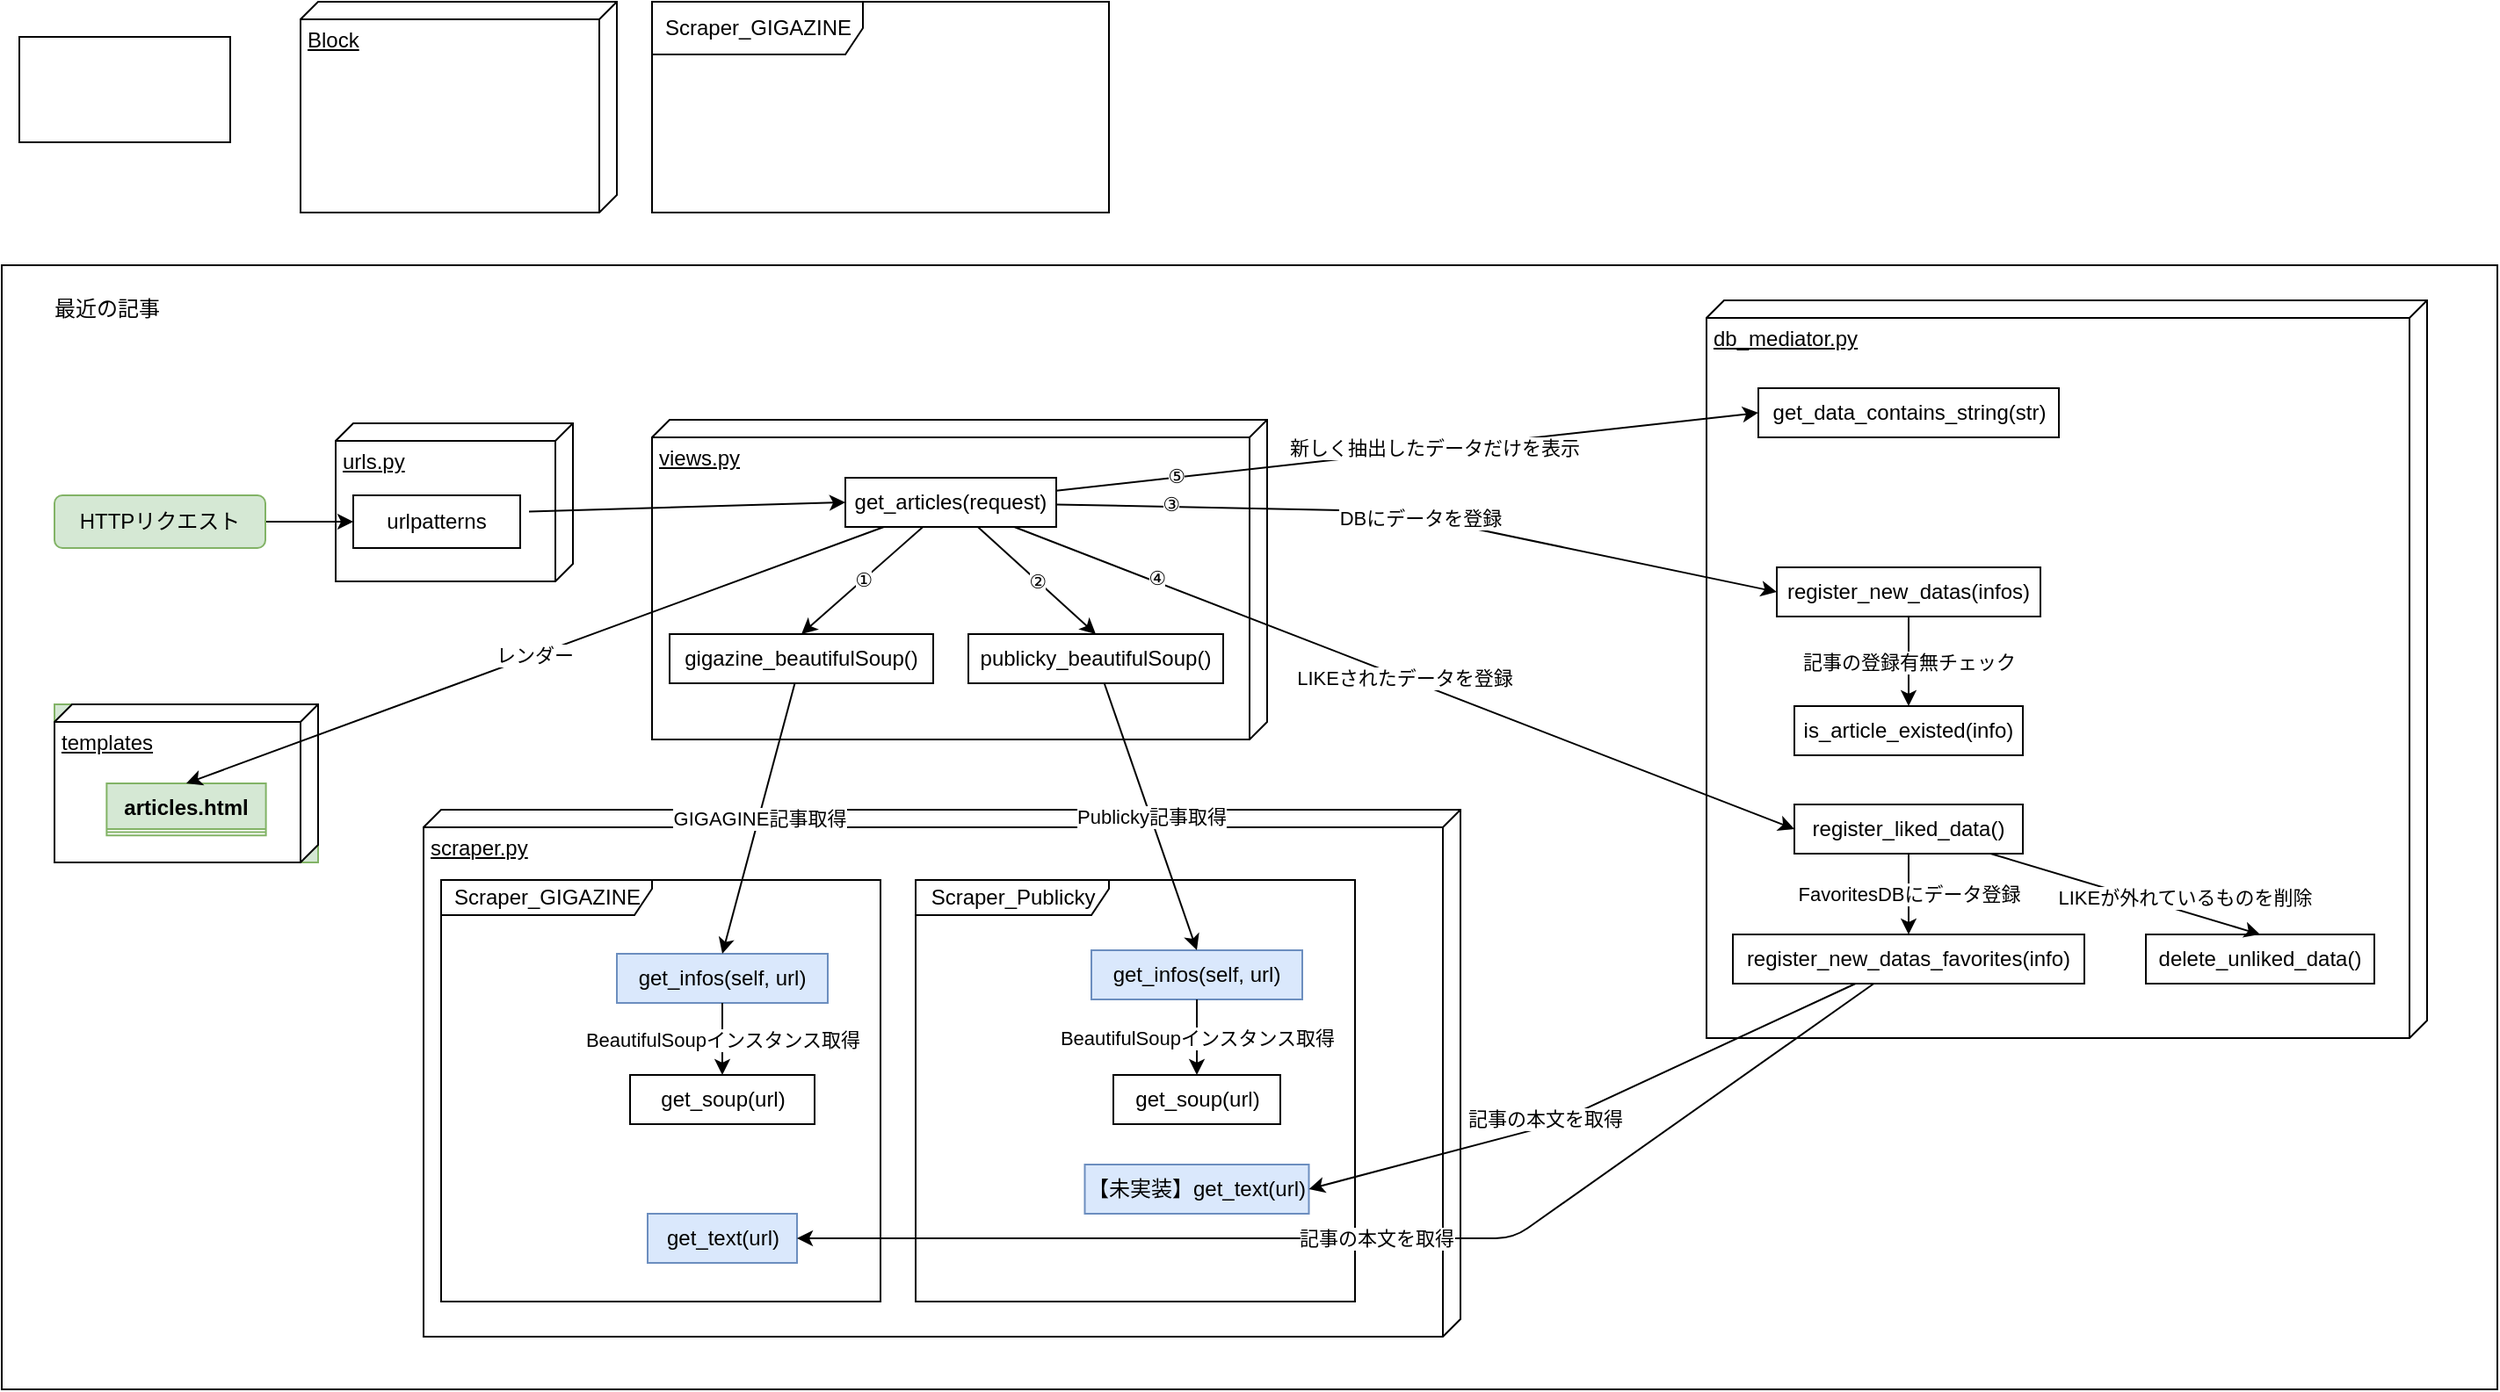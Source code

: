 <mxfile>
    <diagram id="tUIt_ZbKqyRp6fjeSxRo" name="最近の記事">
        <mxGraphModel dx="2094" dy="1884" grid="1" gridSize="10" guides="1" tooltips="1" connect="1" arrows="1" fold="1" page="1" pageScale="1" pageWidth="827" pageHeight="1169" math="0" shadow="0">
            <root>
                <mxCell id="0"/>
                <mxCell id="1" parent="0"/>
                <mxCell id="43" value="" style="rounded=0;whiteSpace=wrap;html=1;" parent="1" vertex="1">
                    <mxGeometry x="-460" y="-250" width="1420" height="640" as="geometry"/>
                </mxCell>
                <mxCell id="87" value="scraper.py" style="verticalAlign=top;align=left;spacingTop=8;spacingLeft=2;spacingRight=12;shape=cube;size=10;direction=south;fontStyle=4;html=1;" parent="1" vertex="1">
                    <mxGeometry x="-220" y="60" width="590" height="300" as="geometry"/>
                </mxCell>
                <mxCell id="76" value="" style="group" parent="1" vertex="1" connectable="0">
                    <mxGeometry x="-270" y="-160" width="135" height="90" as="geometry"/>
                </mxCell>
                <mxCell id="150" value="" style="group" parent="76" vertex="1" connectable="0">
                    <mxGeometry width="135" height="90" as="geometry"/>
                </mxCell>
                <mxCell id="73" value="urls.py" style="verticalAlign=top;align=left;spacingTop=8;spacingLeft=2;spacingRight=12;shape=cube;size=10;direction=south;fontStyle=4;html=1;" parent="150" vertex="1">
                    <mxGeometry width="135" height="90" as="geometry"/>
                </mxCell>
                <mxCell id="74" value="urlpatterns" style="rounded=0;whiteSpace=wrap;html=1;" parent="150" vertex="1">
                    <mxGeometry x="10" y="41" width="95" height="30" as="geometry"/>
                </mxCell>
                <mxCell id="34" style="edgeStyle=none;html=1;entryX=0;entryY=0.5;entryDx=0;entryDy=0;" parent="1" source="3" target="74" edge="1">
                    <mxGeometry relative="1" as="geometry">
                        <mxPoint x="-250" y="-110.0" as="targetPoint"/>
                    </mxGeometry>
                </mxCell>
                <mxCell id="3" value="HTTPリクエスト" style="rounded=1;whiteSpace=wrap;html=1;fillColor=#d5e8d4;strokeColor=#82b366;" parent="1" vertex="1">
                    <mxGeometry x="-430" y="-119" width="120" height="30" as="geometry"/>
                </mxCell>
                <mxCell id="38" value="最近の記事" style="text;html=1;strokeColor=none;fillColor=none;align=center;verticalAlign=middle;whiteSpace=wrap;rounded=0;" parent="1" vertex="1">
                    <mxGeometry x="-440" y="-240" width="80" height="30" as="geometry"/>
                </mxCell>
                <mxCell id="78" value="" style="rounded=0;whiteSpace=wrap;html=1;" parent="1" vertex="1">
                    <mxGeometry x="-450" y="-380" width="120" height="60" as="geometry"/>
                </mxCell>
                <mxCell id="86" value="Block" style="verticalAlign=top;align=left;spacingTop=8;spacingLeft=2;spacingRight=12;shape=cube;size=10;direction=south;fontStyle=4;html=1;" parent="1" vertex="1">
                    <mxGeometry x="-290" y="-400" width="180" height="120" as="geometry"/>
                </mxCell>
                <mxCell id="102" value="Scraper_GIGAZINE" style="shape=umlFrame;tabPosition=left;html=1;boundedLbl=1;labelInHeader=1;width=120;height=30;" parent="1" vertex="1">
                    <mxGeometry x="-90" y="-400" width="260" height="120" as="geometry"/>
                </mxCell>
                <mxCell id="151" value="" style="group" parent="1" vertex="1" connectable="0">
                    <mxGeometry x="-90" y="-162" width="350" height="182" as="geometry"/>
                </mxCell>
                <mxCell id="79" value="views.py" style="verticalAlign=top;align=left;spacingTop=8;spacingLeft=2;spacingRight=12;shape=cube;size=10;direction=south;fontStyle=4;html=1;" parent="151" vertex="1">
                    <mxGeometry width="350" height="182" as="geometry"/>
                </mxCell>
                <mxCell id="80" value="get_articles(request)" style="rounded=0;whiteSpace=wrap;html=1;container=0;" parent="151" vertex="1">
                    <mxGeometry x="110" y="33" width="120" height="28" as="geometry"/>
                </mxCell>
                <mxCell id="81" value="gigazine_beautifulSoup()" style="rounded=0;whiteSpace=wrap;html=1;" parent="151" vertex="1">
                    <mxGeometry x="10" y="122" width="150" height="28" as="geometry"/>
                </mxCell>
                <mxCell id="82" value="publicky_beautifulSoup()" style="rounded=0;whiteSpace=wrap;html=1;" parent="151" vertex="1">
                    <mxGeometry x="180" y="122" width="145" height="28" as="geometry"/>
                </mxCell>
                <mxCell id="84" value="①" style="edgeStyle=none;html=1;entryX=0.5;entryY=0;entryDx=0;entryDy=0;" parent="151" source="80" target="81" edge="1">
                    <mxGeometry relative="1" as="geometry"/>
                </mxCell>
                <mxCell id="85" value="②" style="edgeStyle=none;html=1;entryX=0.5;entryY=0;entryDx=0;entryDy=0;" parent="151" source="80" target="82" edge="1">
                    <mxGeometry relative="1" as="geometry"/>
                </mxCell>
                <mxCell id="152" value="" style="group" parent="1" vertex="1" connectable="0">
                    <mxGeometry x="510" y="-230" width="410" height="420" as="geometry"/>
                </mxCell>
                <mxCell id="107" value="db_mediator.py" style="verticalAlign=top;align=left;spacingTop=8;spacingLeft=2;spacingRight=12;shape=cube;size=10;direction=south;fontStyle=4;html=1;" parent="152" vertex="1">
                    <mxGeometry width="410" height="420" as="geometry"/>
                </mxCell>
                <mxCell id="108" value="register_new_datas(infos)" style="rounded=0;whiteSpace=wrap;html=1;container=0;" parent="152" vertex="1">
                    <mxGeometry x="40" y="152" width="150" height="28" as="geometry"/>
                </mxCell>
                <mxCell id="109" value="is_article_existed(info)" style="rounded=0;whiteSpace=wrap;html=1;container=0;" parent="152" vertex="1">
                    <mxGeometry x="50" y="231" width="130" height="28" as="geometry"/>
                </mxCell>
                <mxCell id="112" value="register_liked_data()" style="rounded=0;whiteSpace=wrap;html=1;container=0;" parent="152" vertex="1">
                    <mxGeometry x="50" y="287" width="130" height="28" as="geometry"/>
                </mxCell>
                <mxCell id="114" value="register_new_datas_favorites(info)" style="rounded=0;whiteSpace=wrap;html=1;container=0;" parent="152" vertex="1">
                    <mxGeometry x="15" y="361" width="200" height="28" as="geometry"/>
                </mxCell>
                <mxCell id="118" value="delete_unliked_data()" style="rounded=0;whiteSpace=wrap;html=1;container=0;" parent="152" vertex="1">
                    <mxGeometry x="250" y="361" width="130" height="28" as="geometry"/>
                </mxCell>
                <mxCell id="126" value="get_data_contains_string(str)" style="rounded=0;whiteSpace=wrap;html=1;container=0;" parent="152" vertex="1">
                    <mxGeometry x="29.5" y="50" width="171" height="28" as="geometry"/>
                </mxCell>
                <mxCell id="110" value="記事の登録有無チェック" style="edgeStyle=none;html=1;entryX=0.5;entryY=0;entryDx=0;entryDy=0;" parent="152" source="108" target="109" edge="1">
                    <mxGeometry relative="1" as="geometry"/>
                </mxCell>
                <mxCell id="115" value="FavoritesDBにデータ登録" style="edgeStyle=none;html=1;entryX=0.5;entryY=0;entryDx=0;entryDy=0;" parent="152" source="112" target="114" edge="1">
                    <mxGeometry relative="1" as="geometry"/>
                </mxCell>
                <mxCell id="119" value="LIKEが外れているものを削除" style="edgeStyle=none;html=1;entryX=0.5;entryY=0;entryDx=0;entryDy=0;" parent="152" source="112" target="118" edge="1">
                    <mxGeometry x="0.408" y="8" relative="1" as="geometry">
                        <mxPoint as="offset"/>
                    </mxGeometry>
                </mxCell>
                <mxCell id="153" value="" style="group" parent="1" vertex="1" connectable="0">
                    <mxGeometry x="-210" y="100" width="250" height="240" as="geometry"/>
                </mxCell>
                <mxCell id="104" value="Scraper_GIGAZINE" style="shape=umlFrame;tabPosition=left;html=1;boundedLbl=1;labelInHeader=1;width=120;height=20;" parent="153" vertex="1">
                    <mxGeometry width="250" height="240" as="geometry"/>
                </mxCell>
                <mxCell id="88" value="get_infos(self, url)" style="rounded=0;whiteSpace=wrap;html=1;container=0;fillColor=#dae8fc;strokeColor=#6c8ebf;" parent="153" vertex="1">
                    <mxGeometry x="100" y="42" width="120" height="28" as="geometry"/>
                </mxCell>
                <mxCell id="89" value="get_soup(url)" style="rounded=0;whiteSpace=wrap;html=1;" parent="153" vertex="1">
                    <mxGeometry x="107.5" y="111" width="105" height="28" as="geometry"/>
                </mxCell>
                <mxCell id="116" value="get_text(url)" style="rounded=0;whiteSpace=wrap;html=1;fillColor=#dae8fc;strokeColor=#6c8ebf;" parent="153" vertex="1">
                    <mxGeometry x="117.5" y="190" width="85" height="28" as="geometry"/>
                </mxCell>
                <mxCell id="92" value="BeautifulSoupインスタンス取得" style="edgeStyle=none;html=1;entryX=0.5;entryY=0;entryDx=0;entryDy=0;" parent="153" source="88" target="89" edge="1">
                    <mxGeometry relative="1" as="geometry"/>
                </mxCell>
                <mxCell id="154" value="" style="group" parent="1" vertex="1" connectable="0">
                    <mxGeometry x="60" y="100" width="250" height="240" as="geometry"/>
                </mxCell>
                <mxCell id="105" value="Scraper_Publicky" style="shape=umlFrame;tabPosition=left;html=1;boundedLbl=1;labelInHeader=1;width=110;height=20;" parent="154" vertex="1">
                    <mxGeometry width="250" height="240" as="geometry"/>
                </mxCell>
                <mxCell id="99" value="get_infos(self, url)" style="rounded=0;whiteSpace=wrap;html=1;container=0;fillColor=#dae8fc;strokeColor=#6c8ebf;" parent="154" vertex="1">
                    <mxGeometry x="100" y="40" width="120" height="28" as="geometry"/>
                </mxCell>
                <mxCell id="100" value="get_soup(url)" style="rounded=0;whiteSpace=wrap;html=1;" parent="154" vertex="1">
                    <mxGeometry x="112.5" y="111" width="95" height="28" as="geometry"/>
                </mxCell>
                <mxCell id="120" value="【未実装】get_text(url)" style="rounded=0;whiteSpace=wrap;html=1;fillColor=#dae8fc;strokeColor=#6c8ebf;" parent="154" vertex="1">
                    <mxGeometry x="96.25" y="162" width="127.5" height="28" as="geometry"/>
                </mxCell>
                <mxCell id="101" value="BeautifulSoupインスタンス取得" style="edgeStyle=none;html=1;entryX=0.5;entryY=0;entryDx=0;entryDy=0;" parent="154" source="99" target="100" edge="1">
                    <mxGeometry relative="1" as="geometry"/>
                </mxCell>
                <mxCell id="155" value="" style="group;fillColor=#d5e8d4;strokeColor=#82b366;" parent="1" vertex="1" connectable="0">
                    <mxGeometry x="-430" width="150" height="90" as="geometry"/>
                </mxCell>
                <mxCell id="132" value="templates" style="verticalAlign=top;align=left;spacingTop=8;spacingLeft=2;spacingRight=12;shape=cube;size=10;direction=south;fontStyle=4;html=1;" parent="155" vertex="1">
                    <mxGeometry width="150" height="90" as="geometry"/>
                </mxCell>
                <mxCell id="137" value="articles.html" style="swimlane;fontStyle=1;align=center;verticalAlign=top;childLayout=stackLayout;horizontal=1;startSize=26;horizontalStack=0;resizeParent=1;resizeParentMax=0;resizeLast=0;collapsible=1;marginBottom=0;fillColor=#d5e8d4;strokeColor=#82b366;" parent="155" vertex="1">
                    <mxGeometry x="29.688" y="45" width="90.619" height="29.6" as="geometry"/>
                </mxCell>
                <mxCell id="138" value="" style="line;strokeWidth=1;fillColor=none;align=left;verticalAlign=middle;spacingTop=-1;spacingLeft=3;spacingRight=3;rotatable=0;labelPosition=right;points=[];portConstraint=eastwest;strokeColor=inherit;" parent="137" vertex="1">
                    <mxGeometry y="26" width="90.619" height="3.6" as="geometry"/>
                </mxCell>
                <mxCell id="62" style="edgeStyle=none;html=1;entryX=0;entryY=0.5;entryDx=0;entryDy=0;" parent="1" target="80" edge="1">
                    <mxGeometry relative="1" as="geometry">
                        <mxPoint x="-160" y="-109.727" as="sourcePoint"/>
                        <mxPoint x="-40" y="-109" as="targetPoint"/>
                    </mxGeometry>
                </mxCell>
                <mxCell id="111" value="DBにデータを登録" style="edgeStyle=none;html=1;entryX=0;entryY=0.5;entryDx=0;entryDy=0;" parent="1" source="80" target="108" edge="1">
                    <mxGeometry relative="1" as="geometry">
                        <Array as="points">
                            <mxPoint x="330" y="-110"/>
                        </Array>
                    </mxGeometry>
                </mxCell>
                <mxCell id="123" value="③" style="edgeLabel;html=1;align=center;verticalAlign=middle;resizable=0;points=[];" parent="111" vertex="1" connectable="0">
                    <mxGeometry x="-0.686" y="2" relative="1" as="geometry">
                        <mxPoint as="offset"/>
                    </mxGeometry>
                </mxCell>
                <mxCell id="113" value="LIKEされたデータを登録" style="edgeStyle=none;html=1;entryX=0;entryY=0.5;entryDx=0;entryDy=0;" parent="1" source="80" target="112" edge="1">
                    <mxGeometry relative="1" as="geometry"/>
                </mxCell>
                <mxCell id="125" value="④" style="edgeLabel;html=1;align=center;verticalAlign=middle;resizable=0;points=[];" parent="113" vertex="1" connectable="0">
                    <mxGeometry x="-0.641" y="2" relative="1" as="geometry">
                        <mxPoint as="offset"/>
                    </mxGeometry>
                </mxCell>
                <mxCell id="128" style="edgeStyle=none;html=1;entryX=0;entryY=0.5;entryDx=0;entryDy=0;" parent="1" source="80" target="126" edge="1">
                    <mxGeometry relative="1" as="geometry"/>
                </mxCell>
                <mxCell id="129" value="新しく抽出したデータだけを表示" style="edgeLabel;html=1;align=center;verticalAlign=middle;resizable=0;points=[];" parent="128" vertex="1" connectable="0">
                    <mxGeometry x="0.078" y="1" relative="1" as="geometry">
                        <mxPoint as="offset"/>
                    </mxGeometry>
                </mxCell>
                <mxCell id="130" value="⑤" style="edgeLabel;html=1;align=center;verticalAlign=middle;resizable=0;points=[];" parent="128" vertex="1" connectable="0">
                    <mxGeometry x="-0.658" y="1" relative="1" as="geometry">
                        <mxPoint as="offset"/>
                    </mxGeometry>
                </mxCell>
                <mxCell id="117" value="記事の本文を取得" style="edgeStyle=none;html=1;entryX=1;entryY=0.5;entryDx=0;entryDy=0;" parent="1" source="114" target="116" edge="1">
                    <mxGeometry relative="1" as="geometry">
                        <Array as="points">
                            <mxPoint x="400" y="304"/>
                        </Array>
                    </mxGeometry>
                </mxCell>
                <mxCell id="121" style="edgeStyle=none;html=1;entryX=1;entryY=0.5;entryDx=0;entryDy=0;" parent="1" source="114" target="120" edge="1">
                    <mxGeometry relative="1" as="geometry">
                        <Array as="points">
                            <mxPoint x="420" y="240"/>
                        </Array>
                    </mxGeometry>
                </mxCell>
                <mxCell id="122" value="記事の本文を取得" style="edgeLabel;html=1;align=center;verticalAlign=middle;resizable=0;points=[];" parent="121" vertex="1" connectable="0">
                    <mxGeometry x="0.164" y="-4" relative="1" as="geometry">
                        <mxPoint y="-1" as="offset"/>
                    </mxGeometry>
                </mxCell>
                <mxCell id="142" value="レンダー" style="edgeStyle=none;html=1;entryX=0.5;entryY=0;entryDx=0;entryDy=0;" parent="1" source="80" target="137" edge="1">
                    <mxGeometry relative="1" as="geometry"/>
                </mxCell>
                <mxCell id="93" value="GIGAGINE記事取得" style="edgeStyle=none;html=1;entryX=0.5;entryY=0;entryDx=0;entryDy=0;" parent="1" source="81" target="88" edge="1">
                    <mxGeometry relative="1" as="geometry"/>
                </mxCell>
                <mxCell id="106" value="Publicky記事取得" style="edgeStyle=none;html=1;entryX=0.5;entryY=0;entryDx=0;entryDy=0;" parent="1" source="82" target="99" edge="1">
                    <mxGeometry relative="1" as="geometry"/>
                </mxCell>
            </root>
        </mxGraphModel>
    </diagram>
    <diagram id="0vZjOkTHmPnZuSBICdFZ" name="これまでの記事">
        <mxGraphModel dx="2232" dy="653" grid="1" gridSize="10" guides="1" tooltips="1" connect="1" arrows="1" fold="1" page="1" pageScale="1" pageWidth="827" pageHeight="1169" math="0" shadow="0">
            <root>
                <mxCell id="0"/>
                <mxCell id="1" parent="0"/>
                <mxCell id="eXnbVjymY-j1kp9JYNkt-1" value="" style="rounded=0;whiteSpace=wrap;html=1;" parent="1" vertex="1">
                    <mxGeometry x="-460" y="430" width="860" height="270" as="geometry"/>
                </mxCell>
                <mxCell id="eXnbVjymY-j1kp9JYNkt-2" value="これまでの記事" style="text;html=1;strokeColor=none;fillColor=none;align=center;verticalAlign=middle;whiteSpace=wrap;rounded=0;" parent="1" vertex="1">
                    <mxGeometry x="-440" y="450" width="100" height="30" as="geometry"/>
                </mxCell>
                <mxCell id="eXnbVjymY-j1kp9JYNkt-3" value="" style="group" parent="1" vertex="1" connectable="0">
                    <mxGeometry x="-280" y="480" width="135" height="90" as="geometry"/>
                </mxCell>
                <mxCell id="eXnbVjymY-j1kp9JYNkt-4" value="" style="group" parent="eXnbVjymY-j1kp9JYNkt-3" vertex="1" connectable="0">
                    <mxGeometry width="135" height="90" as="geometry"/>
                </mxCell>
                <mxCell id="eXnbVjymY-j1kp9JYNkt-5" value="urls.py" style="verticalAlign=top;align=left;spacingTop=8;spacingLeft=2;spacingRight=12;shape=cube;size=10;direction=south;fontStyle=4;html=1;" parent="eXnbVjymY-j1kp9JYNkt-4" vertex="1">
                    <mxGeometry width="135" height="90" as="geometry"/>
                </mxCell>
                <mxCell id="eXnbVjymY-j1kp9JYNkt-6" value="urlpatterns" style="rounded=0;whiteSpace=wrap;html=1;" parent="eXnbVjymY-j1kp9JYNkt-4" vertex="1">
                    <mxGeometry x="10" y="41" width="95" height="30" as="geometry"/>
                </mxCell>
                <mxCell id="eXnbVjymY-j1kp9JYNkt-7" style="edgeStyle=none;html=1;entryX=0;entryY=0.5;entryDx=0;entryDy=0;" parent="1" source="eXnbVjymY-j1kp9JYNkt-8" target="eXnbVjymY-j1kp9JYNkt-6" edge="1">
                    <mxGeometry relative="1" as="geometry"/>
                </mxCell>
                <mxCell id="eXnbVjymY-j1kp9JYNkt-8" value="HTTPリクエスト" style="rounded=1;whiteSpace=wrap;html=1;fillColor=#d5e8d4;strokeColor=#82b366;" parent="1" vertex="1">
                    <mxGeometry x="-440" y="521" width="120" height="30" as="geometry"/>
                </mxCell>
                <mxCell id="eXnbVjymY-j1kp9JYNkt-9" value="" style="group" parent="1" vertex="1" connectable="0">
                    <mxGeometry x="-90" y="470" width="350" height="182" as="geometry"/>
                </mxCell>
                <mxCell id="eXnbVjymY-j1kp9JYNkt-10" value="views.py" style="verticalAlign=top;align=left;spacingTop=8;spacingLeft=2;spacingRight=12;shape=cube;size=10;direction=south;fontStyle=4;html=1;" parent="eXnbVjymY-j1kp9JYNkt-9" vertex="1">
                    <mxGeometry width="200" height="100" as="geometry"/>
                </mxCell>
                <mxCell id="eXnbVjymY-j1kp9JYNkt-11" value="get_articles_all(request)" style="rounded=0;whiteSpace=wrap;html=1;container=0;" parent="eXnbVjymY-j1kp9JYNkt-9" vertex="1">
                    <mxGeometry x="30" y="50" width="140" height="28" as="geometry"/>
                </mxCell>
                <mxCell id="eXnbVjymY-j1kp9JYNkt-12" style="edgeStyle=none;html=1;entryX=0;entryY=0.5;entryDx=0;entryDy=0;" parent="1" source="eXnbVjymY-j1kp9JYNkt-6" target="eXnbVjymY-j1kp9JYNkt-11" edge="1">
                    <mxGeometry relative="1" as="geometry"/>
                </mxCell>
                <mxCell id="eXnbVjymY-j1kp9JYNkt-13" value="db_mediator.py" style="verticalAlign=top;align=left;spacingTop=8;spacingLeft=2;spacingRight=12;shape=cube;size=10;direction=south;fontStyle=4;html=1;" parent="1" vertex="1">
                    <mxGeometry x="180" y="470" width="190" height="100" as="geometry"/>
                </mxCell>
                <mxCell id="eXnbVjymY-j1kp9JYNkt-14" value="get_all_datas(request)" style="rounded=0;whiteSpace=wrap;html=1;container=0;" parent="1" vertex="1">
                    <mxGeometry x="209.5" y="520" width="130.5" height="28" as="geometry"/>
                </mxCell>
                <mxCell id="eXnbVjymY-j1kp9JYNkt-15" value="DBの全データ取得" style="edgeStyle=none;html=1;entryX=0;entryY=0.5;entryDx=0;entryDy=0;" parent="1" source="eXnbVjymY-j1kp9JYNkt-11" target="eXnbVjymY-j1kp9JYNkt-14" edge="1">
                    <mxGeometry relative="1" as="geometry"/>
                </mxCell>
                <mxCell id="eXnbVjymY-j1kp9JYNkt-16" value="templates" style="verticalAlign=top;align=left;spacingTop=8;spacingLeft=2;spacingRight=12;shape=cube;size=10;direction=south;fontStyle=4;html=1;" parent="1" vertex="1">
                    <mxGeometry x="-443" y="590" width="150" height="90" as="geometry"/>
                </mxCell>
                <mxCell id="eXnbVjymY-j1kp9JYNkt-17" value="articles_all" style="rounded=0;whiteSpace=wrap;html=1;fillColor=#d5e8d4;strokeColor=#82b366;" parent="1" vertex="1">
                    <mxGeometry x="-415" y="630" width="85" height="30" as="geometry"/>
                </mxCell>
                <mxCell id="eXnbVjymY-j1kp9JYNkt-18" style="edgeStyle=none;html=1;entryX=1;entryY=0.5;entryDx=0;entryDy=0;" parent="1" source="eXnbVjymY-j1kp9JYNkt-11" target="eXnbVjymY-j1kp9JYNkt-17" edge="1">
                    <mxGeometry relative="1" as="geometry"/>
                </mxCell>
                <mxCell id="eXnbVjymY-j1kp9JYNkt-19" value="レンダー" style="edgeLabel;html=1;align=center;verticalAlign=middle;resizable=0;points=[];" parent="eXnbVjymY-j1kp9JYNkt-18" vertex="1" connectable="0">
                    <mxGeometry x="0.116" y="1" relative="1" as="geometry">
                        <mxPoint as="offset"/>
                    </mxGeometry>
                </mxCell>
            </root>
        </mxGraphModel>
    </diagram>
    <diagram id="sKObe6VaqfZqq1f0qUSF" name="形態素分析_サンプル">
        <mxGraphModel dx="2834" dy="933" grid="1" gridSize="10" guides="1" tooltips="1" connect="1" arrows="1" fold="1" page="1" pageScale="1" pageWidth="827" pageHeight="1169" math="0" shadow="0">
            <root>
                <mxCell id="0"/>
                <mxCell id="1" parent="0"/>
                <mxCell id="fFjC7C9LHeo-P1vpnvYw-4" value="形態素解析_サンプル" style="rounded=0;whiteSpace=wrap;html=1;align=left;verticalAlign=top;" parent="1" vertex="1">
                    <mxGeometry x="-450" y="520" width="1600" height="570" as="geometry"/>
                </mxCell>
                <mxCell id="fFjC7C9LHeo-P1vpnvYw-5" value="HTTPリクエスト" style="rounded=1;whiteSpace=wrap;html=1;fillColor=#d5e8d4;strokeColor=#82b366;" parent="1" vertex="1">
                    <mxGeometry x="-440" y="610" width="120" height="30" as="geometry"/>
                </mxCell>
                <mxCell id="fFjC7C9LHeo-P1vpnvYw-8" value="" style="group" parent="1" vertex="1" connectable="0">
                    <mxGeometry x="-240" y="560" width="160" height="100" as="geometry"/>
                </mxCell>
                <mxCell id="fFjC7C9LHeo-P1vpnvYw-6" value="views.py" style="verticalAlign=top;align=left;spacingTop=8;spacingLeft=2;spacingRight=12;shape=cube;size=10;direction=south;fontStyle=4;html=1;" parent="fFjC7C9LHeo-P1vpnvYw-8" vertex="1">
                    <mxGeometry width="160" height="100" as="geometry"/>
                </mxCell>
                <mxCell id="fFjC7C9LHeo-P1vpnvYw-7" value="analyze(request)" style="rounded=0;whiteSpace=wrap;html=1;" parent="fFjC7C9LHeo-P1vpnvYw-8" vertex="1">
                    <mxGeometry x="10" y="50" width="120" height="30" as="geometry"/>
                </mxCell>
                <mxCell id="fFjC7C9LHeo-P1vpnvYw-9" style="edgeStyle=none;html=1;entryX=0;entryY=0.5;entryDx=0;entryDy=0;" parent="1" source="fFjC7C9LHeo-P1vpnvYw-5" target="fFjC7C9LHeo-P1vpnvYw-7" edge="1">
                    <mxGeometry relative="1" as="geometry"/>
                </mxCell>
                <mxCell id="fFjC7C9LHeo-P1vpnvYw-11" value="similarity_calculator.py" style="verticalAlign=top;align=left;spacingTop=8;spacingLeft=2;spacingRight=12;shape=cube;size=10;direction=south;fontStyle=4;html=1;container=0;" parent="1" vertex="1">
                    <mxGeometry x="50" y="570" width="900" height="410" as="geometry"/>
                </mxCell>
                <mxCell id="fFjC7C9LHeo-P1vpnvYw-13" style="edgeStyle=none;html=1;entryX=0;entryY=0.5;entryDx=0;entryDy=0;" parent="1" source="fFjC7C9LHeo-P1vpnvYw-7" target="fFjC7C9LHeo-P1vpnvYw-12" edge="1">
                    <mxGeometry relative="1" as="geometry"/>
                </mxCell>
                <mxCell id="fFjC7C9LHeo-P1vpnvYw-15" value="形態素解析実行" style="edgeLabel;html=1;align=center;verticalAlign=middle;resizable=0;points=[];" parent="fFjC7C9LHeo-P1vpnvYw-13" vertex="1" connectable="0">
                    <mxGeometry x="0.259" y="-2" relative="1" as="geometry">
                        <mxPoint as="offset"/>
                    </mxGeometry>
                </mxCell>
                <mxCell id="fFjC7C9LHeo-P1vpnvYw-20" value="" style="group" parent="1" vertex="1" connectable="0">
                    <mxGeometry x="-190" y="710" width="160" height="100" as="geometry"/>
                </mxCell>
                <mxCell id="fFjC7C9LHeo-P1vpnvYw-17" value="csv_mediator.py" style="verticalAlign=top;align=left;spacingTop=8;spacingLeft=2;spacingRight=12;shape=cube;size=10;direction=south;fontStyle=4;html=1;" parent="fFjC7C9LHeo-P1vpnvYw-20" vertex="1">
                    <mxGeometry width="160" height="100" as="geometry"/>
                </mxCell>
                <mxCell id="fFjC7C9LHeo-P1vpnvYw-18" value="write(file_path, texts)" style="rounded=0;whiteSpace=wrap;html=1;" parent="fFjC7C9LHeo-P1vpnvYw-20" vertex="1">
                    <mxGeometry x="10" y="60" width="125" height="30" as="geometry"/>
                </mxCell>
                <mxCell id="fFjC7C9LHeo-P1vpnvYw-19" style="edgeStyle=none;html=1;entryX=0.5;entryY=0;entryDx=0;entryDy=0;" parent="1" source="fFjC7C9LHeo-P1vpnvYw-12" target="fFjC7C9LHeo-P1vpnvYw-18" edge="1">
                    <mxGeometry relative="1" as="geometry"/>
                </mxCell>
                <mxCell id="fFjC7C9LHeo-P1vpnvYw-21" value="①contents.csv(引数の文字列をただ格納)出力" style="edgeLabel;html=1;align=center;verticalAlign=middle;resizable=0;points=[];" parent="fFjC7C9LHeo-P1vpnvYw-19" vertex="1" connectable="0">
                    <mxGeometry x="-0.243" y="-2" relative="1" as="geometry">
                        <mxPoint as="offset"/>
                    </mxGeometry>
                </mxCell>
                <mxCell id="fFjC7C9LHeo-P1vpnvYw-45" value="csv（外部ライブラリ）" style="verticalAlign=top;align=left;spacingTop=8;spacingLeft=2;spacingRight=12;shape=cube;size=10;direction=south;fontStyle=4;html=1;" parent="1" vertex="1">
                    <mxGeometry x="140" y="350" width="210" height="120" as="geometry"/>
                </mxCell>
                <mxCell id="fFjC7C9LHeo-P1vpnvYw-51" value="writerow(word)" style="rounded=0;whiteSpace=wrap;html=1;" parent="1" vertex="1">
                    <mxGeometry x="160" y="395" width="100" height="30" as="geometry"/>
                </mxCell>
                <mxCell id="fFjC7C9LHeo-P1vpnvYw-52" style="edgeStyle=none;html=1;entryX=0.5;entryY=1;entryDx=0;entryDy=0;" parent="1" source="fFjC7C9LHeo-P1vpnvYw-12" target="fFjC7C9LHeo-P1vpnvYw-51" edge="1">
                    <mxGeometry relative="1" as="geometry"/>
                </mxCell>
                <mxCell id="fFjC7C9LHeo-P1vpnvYw-53" value="③words.csv(trainされた文字を格納)作成" style="edgeLabel;html=1;align=center;verticalAlign=middle;resizable=0;points=[];" parent="fFjC7C9LHeo-P1vpnvYw-52" vertex="1" connectable="0">
                    <mxGeometry x="0.168" y="3" relative="1" as="geometry">
                        <mxPoint x="3" y="-44" as="offset"/>
                    </mxGeometry>
                </mxCell>
                <mxCell id="fFjC7C9LHeo-P1vpnvYw-67" value="contents.csv" style="rounded=1;arcSize=10;whiteSpace=wrap;html=1;align=center;" parent="1" vertex="1">
                    <mxGeometry x="-167.5" y="905" width="100" height="40" as="geometry"/>
                </mxCell>
                <mxCell id="fFjC7C9LHeo-P1vpnvYw-68" style="edgeStyle=none;html=1;entryX=0.5;entryY=0;entryDx=0;entryDy=0;" parent="1" source="fFjC7C9LHeo-P1vpnvYw-18" target="fFjC7C9LHeo-P1vpnvYw-67" edge="1">
                    <mxGeometry relative="1" as="geometry"/>
                </mxCell>
                <mxCell id="fFjC7C9LHeo-P1vpnvYw-69" value="作成" style="edgeLabel;html=1;align=center;verticalAlign=middle;resizable=0;points=[];" parent="fFjC7C9LHeo-P1vpnvYw-68" vertex="1" connectable="0">
                    <mxGeometry x="0.225" y="1" relative="1" as="geometry">
                        <mxPoint as="offset"/>
                    </mxGeometry>
                </mxCell>
                <mxCell id="fFjC7C9LHeo-P1vpnvYw-70" style="edgeStyle=none;html=1;entryX=1;entryY=0.5;entryDx=0;entryDy=0;endArrow=none;endFill=0;" parent="1" source="fFjC7C9LHeo-P1vpnvYw-23" target="fFjC7C9LHeo-P1vpnvYw-67" edge="1">
                    <mxGeometry relative="1" as="geometry"/>
                </mxCell>
                <mxCell id="fFjC7C9LHeo-P1vpnvYw-75" value="words.csv" style="rounded=1;arcSize=10;whiteSpace=wrap;html=1;align=center;" parent="1" vertex="1">
                    <mxGeometry x="460" y="390" width="100" height="40" as="geometry"/>
                </mxCell>
                <mxCell id="fFjC7C9LHeo-P1vpnvYw-76" style="edgeStyle=none;html=1;endArrow=classic;endFill=1;entryX=0;entryY=0.5;entryDx=0;entryDy=0;" parent="1" source="fFjC7C9LHeo-P1vpnvYw-51" target="fFjC7C9LHeo-P1vpnvYw-75" edge="1">
                    <mxGeometry relative="1" as="geometry">
                        <mxPoint x="420" y="415" as="targetPoint"/>
                    </mxGeometry>
                </mxCell>
                <mxCell id="fFjC7C9LHeo-P1vpnvYw-77" value="作成" style="edgeLabel;html=1;align=center;verticalAlign=middle;resizable=0;points=[];" parent="fFjC7C9LHeo-P1vpnvYw-76" vertex="1" connectable="0">
                    <mxGeometry x="0.195" y="3" relative="1" as="geometry">
                        <mxPoint as="offset"/>
                    </mxGeometry>
                </mxCell>
                <mxCell id="fFjC7C9LHeo-P1vpnvYw-80" style="edgeStyle=none;html=1;entryX=0.5;entryY=1;entryDx=0;entryDy=0;startArrow=none;startFill=0;endArrow=none;endFill=0;" parent="1" source="fFjC7C9LHeo-P1vpnvYw-57" target="fFjC7C9LHeo-P1vpnvYw-75" edge="1">
                    <mxGeometry relative="1" as="geometry"/>
                </mxCell>
                <mxCell id="fFjC7C9LHeo-P1vpnvYw-58" value="④辞書型に変換" style="edgeStyle=none;html=1;entryX=0;entryY=0.5;entryDx=0;entryDy=0;" parent="1" source="fFjC7C9LHeo-P1vpnvYw-12" target="fFjC7C9LHeo-P1vpnvYw-57" edge="1">
                    <mxGeometry relative="1" as="geometry"/>
                </mxCell>
                <mxCell id="fFjC7C9LHeo-P1vpnvYw-12" value="analyze_test(texts)" style="rounded=0;whiteSpace=wrap;html=1;" parent="1" vertex="1">
                    <mxGeometry x="150" y="610" width="120" height="30" as="geometry"/>
                </mxCell>
                <mxCell id="fFjC7C9LHeo-P1vpnvYw-57" value="create_dictionary(words)" style="rounded=0;whiteSpace=wrap;html=1;" parent="1" vertex="1">
                    <mxGeometry x="440" y="610" width="140" height="30" as="geometry"/>
                </mxCell>
                <mxCell id="fFjC7C9LHeo-P1vpnvYw-23" value="get_word_contents(path)" style="rounded=0;whiteSpace=wrap;html=1;" parent="1" vertex="1">
                    <mxGeometry x="140" y="910" width="140" height="30" as="geometry"/>
                </mxCell>
                <mxCell id="fFjC7C9LHeo-P1vpnvYw-24" style="edgeStyle=none;html=1;entryX=0.5;entryY=0;entryDx=0;entryDy=0;" parent="1" source="fFjC7C9LHeo-P1vpnvYw-12" target="fFjC7C9LHeo-P1vpnvYw-23" edge="1">
                    <mxGeometry relative="1" as="geometry"/>
                </mxCell>
                <mxCell id="fFjC7C9LHeo-P1vpnvYw-27" value="②trainされた文字を取得" style="edgeLabel;html=1;align=center;verticalAlign=middle;resizable=0;points=[];" parent="fFjC7C9LHeo-P1vpnvYw-24" vertex="1" connectable="0">
                    <mxGeometry x="0.342" y="-1" relative="1" as="geometry">
                        <mxPoint as="offset"/>
                    </mxGeometry>
                </mxCell>
                <mxCell id="fFjC7C9LHeo-P1vpnvYw-28" value="get_words_main(row)" style="rounded=0;whiteSpace=wrap;html=1;" parent="1" vertex="1">
                    <mxGeometry x="480" y="910" width="140" height="30" as="geometry"/>
                </mxCell>
                <mxCell id="fFjC7C9LHeo-P1vpnvYw-29" style="edgeStyle=none;html=1;entryX=0;entryY=0.5;entryDx=0;entryDy=0;" parent="1" source="fFjC7C9LHeo-P1vpnvYw-23" target="fFjC7C9LHeo-P1vpnvYw-28" edge="1">
                    <mxGeometry relative="1" as="geometry"/>
                </mxCell>
                <mxCell id="fFjC7C9LHeo-P1vpnvYw-30" value="csvファイルの行ごとにtrain依頼" style="edgeLabel;html=1;align=center;verticalAlign=middle;resizable=0;points=[];" parent="fFjC7C9LHeo-P1vpnvYw-29" vertex="1" connectable="0">
                    <mxGeometry x="0.209" y="-2" relative="1" as="geometry">
                        <mxPoint x="-35" y="-2" as="offset"/>
                    </mxGeometry>
                </mxCell>
                <mxCell id="fFjC7C9LHeo-P1vpnvYw-31" value="tokenize(row)" style="rounded=0;whiteSpace=wrap;html=1;" parent="1" vertex="1">
                    <mxGeometry x="500" y="820" width="100" height="30" as="geometry"/>
                </mxCell>
                <mxCell id="fFjC7C9LHeo-P1vpnvYw-32" style="edgeStyle=none;html=1;entryX=0.5;entryY=1;entryDx=0;entryDy=0;" parent="1" source="fFjC7C9LHeo-P1vpnvYw-28" target="fFjC7C9LHeo-P1vpnvYw-31" edge="1">
                    <mxGeometry relative="1" as="geometry">
                        <mxPoint x="550" y="860" as="targetPoint"/>
                    </mxGeometry>
                </mxCell>
                <mxCell id="fFjC7C9LHeo-P1vpnvYw-33" value="文字列をtoken化" style="edgeLabel;html=1;align=center;verticalAlign=middle;resizable=0;points=[];" parent="fFjC7C9LHeo-P1vpnvYw-32" vertex="1" connectable="0">
                    <mxGeometry x="0.35" relative="1" as="geometry">
                        <mxPoint y="11" as="offset"/>
                    </mxGeometry>
                </mxCell>
                <mxCell id="fFjC7C9LHeo-P1vpnvYw-38" value="mecab" style="verticalAlign=top;align=left;spacingTop=8;spacingLeft=2;spacingRight=12;shape=cube;size=10;direction=south;fontStyle=4;html=1;" parent="1" vertex="1">
                    <mxGeometry x="740" y="720" width="160" height="150" as="geometry"/>
                </mxCell>
                <mxCell id="fFjC7C9LHeo-P1vpnvYw-39" value="parseToNode(text)" style="rounded=0;whiteSpace=wrap;html=1;" parent="1" vertex="1">
                    <mxGeometry x="755" y="820" width="120" height="30" as="geometry"/>
                </mxCell>
                <mxCell id="fFjC7C9LHeo-P1vpnvYw-64" value="parse(text)" style="rounded=0;whiteSpace=wrap;html=1;" parent="1" vertex="1">
                    <mxGeometry x="755" y="770" width="120" height="30" as="geometry"/>
                </mxCell>
                <mxCell id="fFjC7C9LHeo-P1vpnvYw-65" style="edgeStyle=none;html=1;entryX=0;entryY=0.5;entryDx=0;entryDy=0;" parent="1" source="fFjC7C9LHeo-P1vpnvYw-12" target="fFjC7C9LHeo-P1vpnvYw-64" edge="1">
                    <mxGeometry relative="1" as="geometry"/>
                </mxCell>
                <mxCell id="fFjC7C9LHeo-P1vpnvYw-66" value="⑤mecabの結果を取得" style="edgeLabel;html=1;align=center;verticalAlign=middle;resizable=0;points=[];" parent="fFjC7C9LHeo-P1vpnvYw-65" vertex="1" connectable="0">
                    <mxGeometry x="0.144" y="-1" relative="1" as="geometry">
                        <mxPoint as="offset"/>
                    </mxGeometry>
                </mxCell>
                <mxCell id="fFjC7C9LHeo-P1vpnvYw-42" style="edgeStyle=none;html=1;entryX=0;entryY=0.5;entryDx=0;entryDy=0;exitX=1;exitY=0.5;exitDx=0;exitDy=0;" parent="1" source="fFjC7C9LHeo-P1vpnvYw-31" target="fFjC7C9LHeo-P1vpnvYw-39" edge="1">
                    <mxGeometry relative="1" as="geometry"/>
                </mxCell>
                <mxCell id="fFjC7C9LHeo-P1vpnvYw-44" value="rowをnode化" style="edgeLabel;html=1;align=center;verticalAlign=middle;resizable=0;points=[];" parent="fFjC7C9LHeo-P1vpnvYw-42" vertex="1" connectable="0">
                    <mxGeometry x="-0.205" y="3" relative="1" as="geometry">
                        <mxPoint as="offset"/>
                    </mxGeometry>
                </mxCell>
            </root>
        </mxGraphModel>
    </diagram>
    <diagram id="ncUBmYBccPDHnYfJk2Ru" name="レコメンドロジック">
        <mxGraphModel dx="1494" dy="715" grid="1" gridSize="10" guides="1" tooltips="1" connect="1" arrows="1" fold="1" page="1" pageScale="1" pageWidth="827" pageHeight="1169" math="0" shadow="0">
            <root>
                <mxCell id="0"/>
                <mxCell id="1" parent="0"/>
                <mxCell id="TKo4sTCFFUbYOB7OMbl2-22" style="edgeStyle=none;html=1;entryX=0.5;entryY=0;entryDx=0;entryDy=0;endArrow=classic;endFill=1;exitX=0.5;exitY=1;exitDx=0;exitDy=0;" parent="1" source="TKo4sTCFFUbYOB7OMbl2-16" target="TKo4sTCFFUbYOB7OMbl2-21" edge="1">
                    <mxGeometry relative="1" as="geometry"/>
                </mxCell>
                <mxCell id="TKo4sTCFFUbYOB7OMbl2-16" value="" style="rounded=0;whiteSpace=wrap;html=1;" parent="1" vertex="1">
                    <mxGeometry x="-110" y="420" width="410" height="320" as="geometry"/>
                </mxCell>
                <mxCell id="TKo4sTCFFUbYOB7OMbl2-7" style="edgeStyle=none;html=1;entryX=0;entryY=0.5;entryDx=0;entryDy=0;entryPerimeter=0;exitX=1;exitY=0.5;exitDx=0;exitDy=0;endArrow=none;endFill=0;" parent="1" source="TKo4sTCFFUbYOB7OMbl2-17" target="TKo4sTCFFUbYOB7OMbl2-6" edge="1">
                    <mxGeometry relative="1" as="geometry">
                        <mxPoint x="190.0" y="365" as="sourcePoint"/>
                    </mxGeometry>
                </mxCell>
                <mxCell id="TKo4sTCFFUbYOB7OMbl2-15" style="edgeStyle=none;html=1;entryX=0.5;entryY=0;entryDx=0;entryDy=0;exitX=0.5;exitY=1;exitDx=0;exitDy=0;" parent="1" source="TKo4sTCFFUbYOB7OMbl2-17" target="TKo4sTCFFUbYOB7OMbl2-18" edge="1">
                    <mxGeometry relative="1" as="geometry">
                        <mxPoint x="50" y="380" as="sourcePoint"/>
                        <mxPoint x="50" y="465" as="targetPoint"/>
                    </mxGeometry>
                </mxCell>
                <mxCell id="TKo4sTCFFUbYOB7OMbl2-9" style="edgeStyle=none;html=1;entryX=0;entryY=0.5;entryDx=0;entryDy=0;entryPerimeter=0;endArrow=none;endFill=0;exitX=1;exitY=0.5;exitDx=0;exitDy=0;" parent="1" source="TKo4sTCFFUbYOB7OMbl2-18" target="TKo4sTCFFUbYOB7OMbl2-8" edge="1">
                    <mxGeometry relative="1" as="geometry">
                        <mxPoint x="190" y="480" as="sourcePoint"/>
                    </mxGeometry>
                </mxCell>
                <mxCell id="TKo4sTCFFUbYOB7OMbl2-4" value="類似度の平均をとる（類似度の結果）" style="rounded=0;whiteSpace=wrap;html=1;" parent="1" vertex="1">
                    <mxGeometry x="50" y="620" width="225" height="30" as="geometry"/>
                </mxCell>
                <mxCell id="TKo4sTCFFUbYOB7OMbl2-13" style="edgeStyle=none;html=1;entryX=0.5;entryY=0;entryDx=0;entryDy=0;entryPerimeter=0;endArrow=none;endFill=0;" parent="1" source="TKo4sTCFFUbYOB7OMbl2-5" target="TKo4sTCFFUbYOB7OMbl2-12" edge="1">
                    <mxGeometry relative="1" as="geometry">
                        <Array as="points">
                            <mxPoint x="163" y="580"/>
                            <mxPoint x="80" y="580"/>
                            <mxPoint x="-40" y="580"/>
                        </Array>
                    </mxGeometry>
                </mxCell>
                <mxCell id="TKo4sTCFFUbYOB7OMbl2-31" style="edgeStyle=none;html=1;entryX=0.5;entryY=0;entryDx=0;entryDy=0;endArrow=classic;endFill=1;" parent="1" source="TKo4sTCFFUbYOB7OMbl2-5" target="TKo4sTCFFUbYOB7OMbl2-4" edge="1">
                    <mxGeometry relative="1" as="geometry"/>
                </mxCell>
                <mxCell id="TKo4sTCFFUbYOB7OMbl2-5" value="それぞれの単語の類似度を計算" style="rounded=0;whiteSpace=wrap;html=1;" parent="1" vertex="1">
                    <mxGeometry x="68.75" y="540" width="187.5" height="30" as="geometry"/>
                </mxCell>
                <mxCell id="TKo4sTCFFUbYOB7OMbl2-25" style="edgeStyle=none;html=1;entryX=1;entryY=0.5;entryDx=0;entryDy=0;endArrow=none;endFill=0;" parent="1" source="TKo4sTCFFUbYOB7OMbl2-6" target="TKo4sTCFFUbYOB7OMbl2-5" edge="1">
                    <mxGeometry relative="1" as="geometry">
                        <Array as="points">
                            <mxPoint x="280" y="365"/>
                            <mxPoint x="280" y="450"/>
                            <mxPoint x="280" y="555"/>
                        </Array>
                    </mxGeometry>
                </mxCell>
                <mxCell id="TKo4sTCFFUbYOB7OMbl2-6" value="favモデル" style="shape=note;whiteSpace=wrap;html=1;backgroundOutline=1;darkOpacity=0.05;size=17;" parent="1" vertex="1">
                    <mxGeometry x="120" y="336.25" width="80" height="57.5" as="geometry"/>
                </mxCell>
                <mxCell id="TKo4sTCFFUbYOB7OMbl2-10" style="edgeStyle=none;html=1;entryX=0.5;entryY=0;entryDx=0;entryDy=0;endArrow=none;endFill=0;" parent="1" source="TKo4sTCFFUbYOB7OMbl2-8" target="TKo4sTCFFUbYOB7OMbl2-5" edge="1">
                    <mxGeometry relative="1" as="geometry"/>
                </mxCell>
                <mxCell id="TKo4sTCFFUbYOB7OMbl2-8" value="単語配列" style="shape=note;whiteSpace=wrap;html=1;backgroundOutline=1;darkOpacity=0.05;size=19;" parent="1" vertex="1">
                    <mxGeometry x="120" y="445" width="85" height="60" as="geometry"/>
                </mxCell>
                <mxCell id="TKo4sTCFFUbYOB7OMbl2-32" style="edgeStyle=none;html=1;endArrow=none;endFill=0;entryX=0;entryY=0.5;entryDx=0;entryDy=0;" parent="1" source="TKo4sTCFFUbYOB7OMbl2-12" target="TKo4sTCFFUbYOB7OMbl2-4" edge="1">
                    <mxGeometry relative="1" as="geometry"/>
                </mxCell>
                <mxCell id="TKo4sTCFFUbYOB7OMbl2-12" value="類似度配列" style="shape=note;whiteSpace=wrap;html=1;backgroundOutline=1;darkOpacity=0.05;size=15;" parent="1" vertex="1">
                    <mxGeometry x="-82" y="605" width="82.5" height="60" as="geometry"/>
                </mxCell>
                <mxCell id="TKo4sTCFFUbYOB7OMbl2-35" style="edgeStyle=none;html=1;entryX=0;entryY=0.5;entryDx=0;entryDy=0;entryPerimeter=0;endArrow=none;endFill=0;exitX=1;exitY=0.5;exitDx=0;exitDy=0;" parent="1" source="TKo4sTCFFUbYOB7OMbl2-17" target="TKo4sTCFFUbYOB7OMbl2-34" edge="1">
                    <mxGeometry relative="1" as="geometry"/>
                </mxCell>
                <mxCell id="TKo4sTCFFUbYOB7OMbl2-17" value="favモデルからモデル・単語ファイル作成" style="rounded=0;whiteSpace=wrap;html=1;" parent="1" vertex="1">
                    <mxGeometry x="-150" y="350" width="230" height="30" as="geometry"/>
                </mxCell>
                <mxCell id="TKo4sTCFFUbYOB7OMbl2-26" style="edgeStyle=none;html=1;entryX=0;entryY=0.5;entryDx=0;entryDy=0;endArrow=classic;endFill=1;" parent="1" source="TKo4sTCFFUbYOB7OMbl2-18" target="TKo4sTCFFUbYOB7OMbl2-5" edge="1">
                    <mxGeometry relative="1" as="geometry">
                        <Array as="points">
                            <mxPoint x="-5" y="555"/>
                        </Array>
                    </mxGeometry>
                </mxCell>
                <mxCell id="TKo4sTCFFUbYOB7OMbl2-18" value="タイトルを単語に分割" style="rounded=0;whiteSpace=wrap;html=1;" parent="1" vertex="1">
                    <mxGeometry x="-90" y="460" width="170" height="30" as="geometry"/>
                </mxCell>
                <mxCell id="TKo4sTCFFUbYOB7OMbl2-23" style="edgeStyle=none;html=1;entryX=0.5;entryY=0;entryDx=0;entryDy=0;endArrow=classic;endFill=1;" parent="1" source="TKo4sTCFFUbYOB7OMbl2-19" target="TKo4sTCFFUbYOB7OMbl2-21" edge="1">
                    <mxGeometry relative="1" as="geometry"/>
                </mxCell>
                <mxCell id="TKo4sTCFFUbYOB7OMbl2-19" value="・・・" style="rounded=0;whiteSpace=wrap;html=1;" parent="1" vertex="1">
                    <mxGeometry x="310" y="420" width="410" height="320" as="geometry"/>
                </mxCell>
                <mxCell id="TKo4sTCFFUbYOB7OMbl2-24" style="edgeStyle=none;html=1;entryX=0.5;entryY=0;entryDx=0;entryDy=0;endArrow=classic;endFill=1;exitX=0.5;exitY=1;exitDx=0;exitDy=0;" parent="1" source="TKo4sTCFFUbYOB7OMbl2-20" target="TKo4sTCFFUbYOB7OMbl2-21" edge="1">
                    <mxGeometry relative="1" as="geometry"/>
                </mxCell>
                <mxCell id="TKo4sTCFFUbYOB7OMbl2-20" value="・・・" style="rounded=0;whiteSpace=wrap;html=1;" parent="1" vertex="1">
                    <mxGeometry x="730" y="420" width="410" height="320" as="geometry"/>
                </mxCell>
                <mxCell id="TKo4sTCFFUbYOB7OMbl2-21" value="類似度上位いくつかを表示" style="rounded=0;whiteSpace=wrap;html=1;" parent="1" vertex="1">
                    <mxGeometry x="430" y="810" width="170" height="30" as="geometry"/>
                </mxCell>
                <mxCell id="TKo4sTCFFUbYOB7OMbl2-37" style="edgeStyle=none;html=1;entryX=1;entryY=0.5;entryDx=0;entryDy=0;endArrow=none;endFill=0;" parent="1" source="TKo4sTCFFUbYOB7OMbl2-34" target="TKo4sTCFFUbYOB7OMbl2-5" edge="1">
                    <mxGeometry relative="1" as="geometry">
                        <Array as="points">
                            <mxPoint x="280" y="298"/>
                            <mxPoint x="280" y="555"/>
                        </Array>
                    </mxGeometry>
                </mxCell>
                <mxCell id="TKo4sTCFFUbYOB7OMbl2-34" value="単語ファイル" style="shape=note;whiteSpace=wrap;html=1;backgroundOutline=1;darkOpacity=0.05;size=17;" parent="1" vertex="1">
                    <mxGeometry x="120" y="270" width="80" height="55" as="geometry"/>
                </mxCell>
                <mxCell id="TKo4sTCFFUbYOB7OMbl2-45" value="" style="group" parent="1" vertex="1" connectable="0">
                    <mxGeometry x="-135" y="983.12" width="180" height="70" as="geometry"/>
                </mxCell>
                <mxCell id="TKo4sTCFFUbYOB7OMbl2-38" value="Article" style="shape=note;whiteSpace=wrap;html=1;backgroundOutline=1;darkOpacity=0.05;horizontal=1;align=left;verticalAlign=top;" parent="TKo4sTCFFUbYOB7OMbl2-45" vertex="1">
                    <mxGeometry width="180" height="70" as="geometry"/>
                </mxCell>
                <mxCell id="TKo4sTCFFUbYOB7OMbl2-39" value="word" style="rounded=0;whiteSpace=wrap;html=1;" parent="TKo4sTCFFUbYOB7OMbl2-45" vertex="1">
                    <mxGeometry x="20" y="32.5" width="40" height="25" as="geometry"/>
                </mxCell>
                <mxCell id="TKo4sTCFFUbYOB7OMbl2-40" value="word" style="rounded=0;whiteSpace=wrap;html=1;" parent="TKo4sTCFFUbYOB7OMbl2-45" vertex="1">
                    <mxGeometry x="50" y="32.5" width="40" height="25" as="geometry"/>
                </mxCell>
                <mxCell id="TKo4sTCFFUbYOB7OMbl2-41" value="word" style="rounded=0;whiteSpace=wrap;html=1;" parent="TKo4sTCFFUbYOB7OMbl2-45" vertex="1">
                    <mxGeometry x="80" y="32.5" width="40" height="25" as="geometry"/>
                </mxCell>
                <mxCell id="TKo4sTCFFUbYOB7OMbl2-44" value="・・・" style="text;html=1;strokeColor=none;fillColor=none;align=center;verticalAlign=middle;whiteSpace=wrap;rounded=0;" parent="TKo4sTCFFUbYOB7OMbl2-45" vertex="1">
                    <mxGeometry x="120" y="30" width="40" height="30" as="geometry"/>
                </mxCell>
                <mxCell id="TKo4sTCFFUbYOB7OMbl2-69" value="類似度" style="text;html=1;strokeColor=none;fillColor=none;align=center;verticalAlign=middle;whiteSpace=wrap;rounded=0;fontSize=6;" parent="TKo4sTCFFUbYOB7OMbl2-45" vertex="1">
                    <mxGeometry x="20" y="22.5" width="30" height="10" as="geometry"/>
                </mxCell>
                <mxCell id="TKo4sTCFFUbYOB7OMbl2-71" value="類似度" style="text;html=1;strokeColor=none;fillColor=none;align=center;verticalAlign=middle;whiteSpace=wrap;rounded=0;fontSize=6;" parent="TKo4sTCFFUbYOB7OMbl2-45" vertex="1">
                    <mxGeometry x="50" y="22.5" width="30" height="10" as="geometry"/>
                </mxCell>
                <mxCell id="TKo4sTCFFUbYOB7OMbl2-70" value="類似度" style="text;html=1;strokeColor=none;fillColor=none;align=center;verticalAlign=middle;whiteSpace=wrap;rounded=0;fontSize=6;" parent="TKo4sTCFFUbYOB7OMbl2-45" vertex="1">
                    <mxGeometry x="85" y="22.5" width="30" height="10" as="geometry"/>
                </mxCell>
                <mxCell id="TKo4sTCFFUbYOB7OMbl2-51" value="" style="group" parent="1" vertex="1" connectable="0">
                    <mxGeometry x="55" y="983.12" width="180" height="70" as="geometry"/>
                </mxCell>
                <mxCell id="TKo4sTCFFUbYOB7OMbl2-52" value="Article" style="shape=note;whiteSpace=wrap;html=1;backgroundOutline=1;darkOpacity=0.05;horizontal=1;align=left;verticalAlign=top;" parent="TKo4sTCFFUbYOB7OMbl2-51" vertex="1">
                    <mxGeometry width="180" height="70" as="geometry"/>
                </mxCell>
                <mxCell id="TKo4sTCFFUbYOB7OMbl2-53" value="word" style="rounded=0;whiteSpace=wrap;html=1;" parent="TKo4sTCFFUbYOB7OMbl2-51" vertex="1">
                    <mxGeometry x="20" y="32.5" width="40" height="25" as="geometry"/>
                </mxCell>
                <mxCell id="TKo4sTCFFUbYOB7OMbl2-54" value="word" style="rounded=0;whiteSpace=wrap;html=1;" parent="TKo4sTCFFUbYOB7OMbl2-51" vertex="1">
                    <mxGeometry x="50" y="32.5" width="40" height="25" as="geometry"/>
                </mxCell>
                <mxCell id="TKo4sTCFFUbYOB7OMbl2-55" value="word" style="rounded=0;whiteSpace=wrap;html=1;" parent="TKo4sTCFFUbYOB7OMbl2-51" vertex="1">
                    <mxGeometry x="80" y="32.5" width="40" height="25" as="geometry"/>
                </mxCell>
                <mxCell id="TKo4sTCFFUbYOB7OMbl2-56" value="・・・" style="text;html=1;strokeColor=none;fillColor=none;align=center;verticalAlign=middle;whiteSpace=wrap;rounded=0;" parent="TKo4sTCFFUbYOB7OMbl2-51" vertex="1">
                    <mxGeometry x="120" y="30" width="40" height="30" as="geometry"/>
                </mxCell>
                <mxCell id="TKo4sTCFFUbYOB7OMbl2-57" value="" style="group" parent="1" vertex="1" connectable="0">
                    <mxGeometry x="245" y="983.12" width="180" height="70" as="geometry"/>
                </mxCell>
                <mxCell id="TKo4sTCFFUbYOB7OMbl2-58" value="Article" style="shape=note;whiteSpace=wrap;html=1;backgroundOutline=1;darkOpacity=0.05;horizontal=1;align=left;verticalAlign=top;" parent="TKo4sTCFFUbYOB7OMbl2-57" vertex="1">
                    <mxGeometry width="180" height="70" as="geometry"/>
                </mxCell>
                <mxCell id="TKo4sTCFFUbYOB7OMbl2-59" value="word" style="rounded=0;whiteSpace=wrap;html=1;" parent="TKo4sTCFFUbYOB7OMbl2-57" vertex="1">
                    <mxGeometry x="20" y="32.5" width="40" height="25" as="geometry"/>
                </mxCell>
                <mxCell id="TKo4sTCFFUbYOB7OMbl2-60" value="word" style="rounded=0;whiteSpace=wrap;html=1;" parent="TKo4sTCFFUbYOB7OMbl2-57" vertex="1">
                    <mxGeometry x="50" y="32.5" width="40" height="25" as="geometry"/>
                </mxCell>
                <mxCell id="TKo4sTCFFUbYOB7OMbl2-61" value="word" style="rounded=0;whiteSpace=wrap;html=1;" parent="TKo4sTCFFUbYOB7OMbl2-57" vertex="1">
                    <mxGeometry x="80" y="32.5" width="40" height="25" as="geometry"/>
                </mxCell>
                <mxCell id="TKo4sTCFFUbYOB7OMbl2-62" value="・・・" style="text;html=1;strokeColor=none;fillColor=none;align=center;verticalAlign=middle;whiteSpace=wrap;rounded=0;" parent="TKo4sTCFFUbYOB7OMbl2-57" vertex="1">
                    <mxGeometry x="120" y="30" width="40" height="30" as="geometry"/>
                </mxCell>
                <mxCell id="TKo4sTCFFUbYOB7OMbl2-63" value="" style="group" parent="1" vertex="1" connectable="0">
                    <mxGeometry x="55" y="1163.12" width="180" height="70" as="geometry"/>
                </mxCell>
                <mxCell id="TKo4sTCFFUbYOB7OMbl2-46" value="favモデル" style="rounded=0;whiteSpace=wrap;html=1;align=left;verticalAlign=top;" parent="TKo4sTCFFUbYOB7OMbl2-63" vertex="1">
                    <mxGeometry width="180" height="70" as="geometry"/>
                </mxCell>
                <mxCell id="TKo4sTCFFUbYOB7OMbl2-47" value="word" style="rounded=0;whiteSpace=wrap;html=1;" parent="TKo4sTCFFUbYOB7OMbl2-63" vertex="1">
                    <mxGeometry x="20" y="32.5" width="40" height="25" as="geometry"/>
                </mxCell>
                <mxCell id="TKo4sTCFFUbYOB7OMbl2-48" value="word" style="rounded=0;whiteSpace=wrap;html=1;" parent="TKo4sTCFFUbYOB7OMbl2-63" vertex="1">
                    <mxGeometry x="50" y="32.5" width="40" height="25" as="geometry"/>
                </mxCell>
                <mxCell id="TKo4sTCFFUbYOB7OMbl2-49" value="word" style="rounded=0;whiteSpace=wrap;html=1;" parent="TKo4sTCFFUbYOB7OMbl2-63" vertex="1">
                    <mxGeometry x="80" y="32.5" width="40" height="25" as="geometry"/>
                </mxCell>
                <mxCell id="TKo4sTCFFUbYOB7OMbl2-50" value="・・・" style="text;html=1;strokeColor=none;fillColor=none;align=center;verticalAlign=middle;whiteSpace=wrap;rounded=0;" parent="TKo4sTCFFUbYOB7OMbl2-63" vertex="1">
                    <mxGeometry x="120" y="30" width="40" height="30" as="geometry"/>
                </mxCell>
                <mxCell id="TKo4sTCFFUbYOB7OMbl2-64" value="・・・" style="text;html=1;strokeColor=none;fillColor=none;align=center;verticalAlign=middle;whiteSpace=wrap;rounded=0;" parent="1" vertex="1">
                    <mxGeometry x="445" y="1013.12" width="60" height="30" as="geometry"/>
                </mxCell>
                <mxCell id="TKo4sTCFFUbYOB7OMbl2-65" style="edgeStyle=none;html=1;entryX=0.5;entryY=0;entryDx=0;entryDy=0;endArrow=none;endFill=0;exitX=0.5;exitY=1;exitDx=0;exitDy=0;" parent="1" source="TKo4sTCFFUbYOB7OMbl2-39" target="TKo4sTCFFUbYOB7OMbl2-47" edge="1">
                    <mxGeometry relative="1" as="geometry"/>
                </mxCell>
                <mxCell id="TKo4sTCFFUbYOB7OMbl2-66" style="edgeStyle=none;html=1;entryX=0.5;entryY=0;entryDx=0;entryDy=0;endArrow=none;endFill=0;exitX=0.5;exitY=1;exitDx=0;exitDy=0;" parent="1" source="TKo4sTCFFUbYOB7OMbl2-39" target="TKo4sTCFFUbYOB7OMbl2-48" edge="1">
                    <mxGeometry relative="1" as="geometry"/>
                </mxCell>
                <mxCell id="TKo4sTCFFUbYOB7OMbl2-67" style="edgeStyle=none;html=1;entryX=0.5;entryY=0;entryDx=0;entryDy=0;endArrow=none;endFill=0;exitX=0.5;exitY=1;exitDx=0;exitDy=0;" parent="1" source="TKo4sTCFFUbYOB7OMbl2-39" target="TKo4sTCFFUbYOB7OMbl2-49" edge="1">
                    <mxGeometry relative="1" as="geometry"/>
                </mxCell>
                <mxCell id="TKo4sTCFFUbYOB7OMbl2-68" value="・・・" style="text;html=1;strokeColor=none;fillColor=none;align=center;verticalAlign=middle;whiteSpace=wrap;rounded=0;" parent="1" vertex="1">
                    <mxGeometry x="55" y="1103.12" width="60" height="30" as="geometry"/>
                </mxCell>
                <mxCell id="TKo4sTCFFUbYOB7OMbl2-72" value="" style="shape=curlyBracket;whiteSpace=wrap;html=1;rounded=1;flipH=1;labelPosition=right;verticalLabelPosition=middle;align=left;verticalAlign=middle;fontSize=6;rotation=-90;size=0.5;" parent="1" vertex="1">
                    <mxGeometry x="-68.12" y="890" width="36.25" height="150" as="geometry"/>
                </mxCell>
                <mxCell id="TKo4sTCFFUbYOB7OMbl2-73" value="類似度の平均" style="text;strokeColor=none;fillColor=none;html=1;fontSize=12;fontStyle=1;verticalAlign=middle;align=center;" parent="1" vertex="1">
                    <mxGeometry x="-99.99" y="933.12" width="100" height="20" as="geometry"/>
                </mxCell>
                <mxCell id="TKo4sTCFFUbYOB7OMbl2-74" value="・・・" style="text;html=1;strokeColor=none;fillColor=none;align=center;verticalAlign=middle;whiteSpace=wrap;rounded=0;" parent="1" vertex="1">
                    <mxGeometry x="105" y="953.12" width="60" height="30" as="geometry"/>
                </mxCell>
                <mxCell id="TKo4sTCFFUbYOB7OMbl2-75" value="・・・" style="text;html=1;strokeColor=none;fillColor=none;align=center;verticalAlign=middle;whiteSpace=wrap;rounded=0;" parent="1" vertex="1">
                    <mxGeometry x="302.5" y="950" width="60" height="30" as="geometry"/>
                </mxCell>
                <mxCell id="TKo4sTCFFUbYOB7OMbl2-76" value="" style="shape=curlyBracket;whiteSpace=wrap;html=1;rounded=1;flipH=1;labelPosition=right;verticalLabelPosition=middle;align=left;verticalAlign=middle;fontSize=6;rotation=-90;size=0.5;" parent="1" vertex="1">
                    <mxGeometry x="158.75" y="597.5" width="36.25" height="630" as="geometry"/>
                </mxCell>
                <mxCell id="TKo4sTCFFUbYOB7OMbl2-77" value="類似度平均の上位いくつかをおすすめ" style="text;strokeColor=none;fillColor=none;html=1;fontSize=12;fontStyle=1;verticalAlign=middle;align=center;" parent="1" vertex="1">
                    <mxGeometry x="84.38" y="870" width="225.62" height="20" as="geometry"/>
                </mxCell>
            </root>
        </mxGraphModel>
    </diagram>
</mxfile>